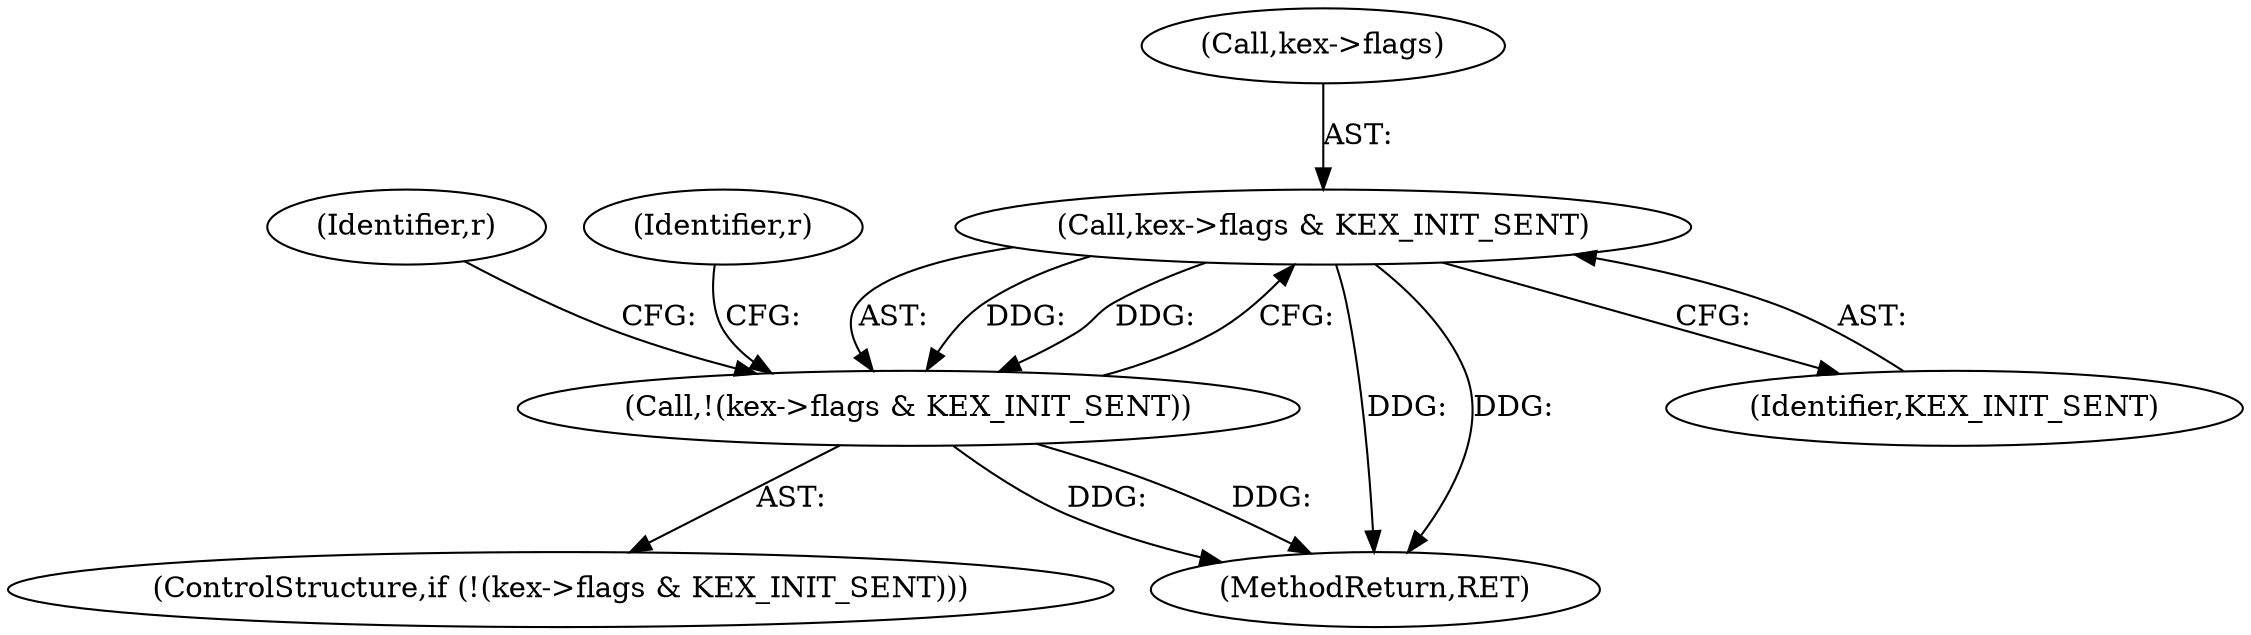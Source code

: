 digraph "0_openssh-portable_ec165c392ca54317dbe3064a8c200de6531e89ad@pointer" {
"1000220" [label="(Call,kex->flags & KEX_INIT_SENT)"];
"1000219" [label="(Call,!(kex->flags & KEX_INIT_SENT))"];
"1000218" [label="(ControlStructure,if (!(kex->flags & KEX_INIT_SENT)))"];
"1000264" [label="(MethodReturn,RET)"];
"1000220" [label="(Call,kex->flags & KEX_INIT_SENT)"];
"1000224" [label="(Identifier,KEX_INIT_SENT)"];
"1000219" [label="(Call,!(kex->flags & KEX_INIT_SENT))"];
"1000228" [label="(Identifier,r)"];
"1000221" [label="(Call,kex->flags)"];
"1000237" [label="(Identifier,r)"];
"1000220" -> "1000219"  [label="AST: "];
"1000220" -> "1000224"  [label="CFG: "];
"1000221" -> "1000220"  [label="AST: "];
"1000224" -> "1000220"  [label="AST: "];
"1000219" -> "1000220"  [label="CFG: "];
"1000220" -> "1000264"  [label="DDG: "];
"1000220" -> "1000264"  [label="DDG: "];
"1000220" -> "1000219"  [label="DDG: "];
"1000220" -> "1000219"  [label="DDG: "];
"1000219" -> "1000218"  [label="AST: "];
"1000228" -> "1000219"  [label="CFG: "];
"1000237" -> "1000219"  [label="CFG: "];
"1000219" -> "1000264"  [label="DDG: "];
"1000219" -> "1000264"  [label="DDG: "];
}

